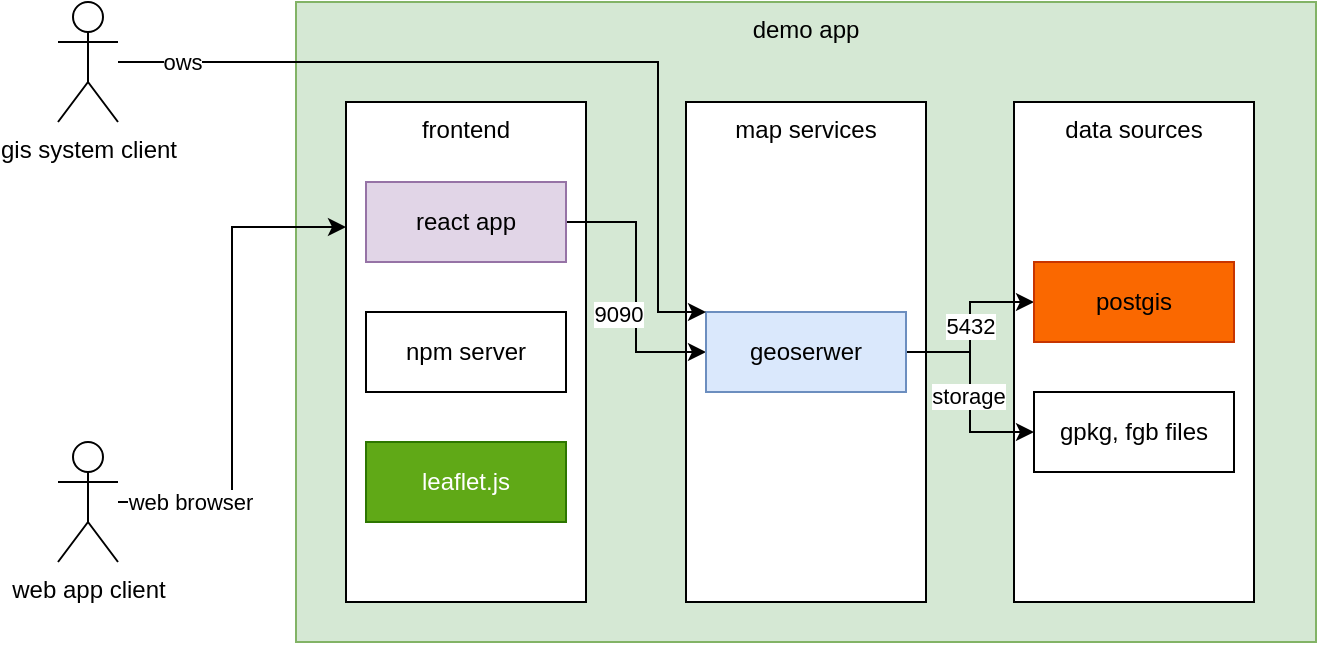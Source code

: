 <mxfile version="24.2.5" type="github">
  <diagram name="demo_app" id="lWILV54cWlS2tcR2En1p">
    <mxGraphModel dx="1002" dy="535" grid="1" gridSize="10" guides="1" tooltips="1" connect="1" arrows="1" fold="1" page="1" pageScale="1" pageWidth="827" pageHeight="1169" math="0" shadow="0">
      <root>
        <mxCell id="0" />
        <mxCell id="1" parent="0" />
        <mxCell id="HWoNVq9Y1wKRkqhW_M4x-11" value="demo app" style="rounded=0;whiteSpace=wrap;html=1;verticalAlign=top;fillColor=#d5e8d4;strokeColor=#82b366;" vertex="1" parent="1">
          <mxGeometry x="159" y="130" width="510" height="320" as="geometry" />
        </mxCell>
        <mxCell id="HWoNVq9Y1wKRkqhW_M4x-1" value="frontend" style="rounded=0;whiteSpace=wrap;html=1;verticalAlign=top;" vertex="1" parent="1">
          <mxGeometry x="184" y="180" width="120" height="250" as="geometry" />
        </mxCell>
        <mxCell id="HWoNVq9Y1wKRkqhW_M4x-2" value="map services" style="rounded=0;whiteSpace=wrap;html=1;verticalAlign=top;" vertex="1" parent="1">
          <mxGeometry x="354" y="180" width="120" height="250" as="geometry" />
        </mxCell>
        <mxCell id="HWoNVq9Y1wKRkqhW_M4x-3" value="data sources" style="rounded=0;whiteSpace=wrap;html=1;verticalAlign=top;" vertex="1" parent="1">
          <mxGeometry x="518" y="180" width="120" height="250" as="geometry" />
        </mxCell>
        <mxCell id="HWoNVq9Y1wKRkqhW_M4x-12" style="edgeStyle=orthogonalEdgeStyle;rounded=0;orthogonalLoop=1;jettySize=auto;html=1;entryX=0;entryY=0.5;entryDx=0;entryDy=0;" edge="1" parent="1" source="HWoNVq9Y1wKRkqhW_M4x-4" target="HWoNVq9Y1wKRkqhW_M4x-8">
          <mxGeometry relative="1" as="geometry" />
        </mxCell>
        <mxCell id="HWoNVq9Y1wKRkqhW_M4x-31" value="9090" style="edgeLabel;html=1;align=center;verticalAlign=middle;resizable=0;points=[];" vertex="1" connectable="0" parent="HWoNVq9Y1wKRkqhW_M4x-12">
          <mxGeometry x="-0.046" y="-1" relative="1" as="geometry">
            <mxPoint x="-8" y="16" as="offset" />
          </mxGeometry>
        </mxCell>
        <mxCell id="HWoNVq9Y1wKRkqhW_M4x-4" value="react app" style="rounded=0;whiteSpace=wrap;html=1;fillColor=#e1d5e7;strokeColor=#9673a6;" vertex="1" parent="1">
          <mxGeometry x="194" y="220" width="100" height="40" as="geometry" />
        </mxCell>
        <mxCell id="HWoNVq9Y1wKRkqhW_M4x-6" value="npm server" style="rounded=0;whiteSpace=wrap;html=1;" vertex="1" parent="1">
          <mxGeometry x="194" y="285" width="100" height="40" as="geometry" />
        </mxCell>
        <mxCell id="HWoNVq9Y1wKRkqhW_M4x-7" value="leaflet.js" style="rounded=0;whiteSpace=wrap;html=1;fillColor=#60a917;fontColor=#ffffff;strokeColor=#2D7600;" vertex="1" parent="1">
          <mxGeometry x="194" y="350" width="100" height="40" as="geometry" />
        </mxCell>
        <mxCell id="HWoNVq9Y1wKRkqhW_M4x-13" style="edgeStyle=orthogonalEdgeStyle;rounded=0;orthogonalLoop=1;jettySize=auto;html=1;entryX=0;entryY=0.5;entryDx=0;entryDy=0;" edge="1" parent="1" source="HWoNVq9Y1wKRkqhW_M4x-8" target="HWoNVq9Y1wKRkqhW_M4x-9">
          <mxGeometry relative="1" as="geometry" />
        </mxCell>
        <mxCell id="HWoNVq9Y1wKRkqhW_M4x-27" value="5432" style="edgeLabel;html=1;align=center;verticalAlign=middle;resizable=0;points=[];" vertex="1" connectable="0" parent="HWoNVq9Y1wKRkqhW_M4x-13">
          <mxGeometry x="0.025" relative="1" as="geometry">
            <mxPoint as="offset" />
          </mxGeometry>
        </mxCell>
        <mxCell id="HWoNVq9Y1wKRkqhW_M4x-14" style="edgeStyle=orthogonalEdgeStyle;rounded=0;orthogonalLoop=1;jettySize=auto;html=1;entryX=0;entryY=0.5;entryDx=0;entryDy=0;" edge="1" parent="1" source="HWoNVq9Y1wKRkqhW_M4x-8" target="HWoNVq9Y1wKRkqhW_M4x-10">
          <mxGeometry relative="1" as="geometry" />
        </mxCell>
        <mxCell id="HWoNVq9Y1wKRkqhW_M4x-28" value="storage" style="edgeLabel;html=1;align=center;verticalAlign=middle;resizable=0;points=[];" vertex="1" connectable="0" parent="HWoNVq9Y1wKRkqhW_M4x-14">
          <mxGeometry x="0.027" y="-1" relative="1" as="geometry">
            <mxPoint as="offset" />
          </mxGeometry>
        </mxCell>
        <mxCell id="HWoNVq9Y1wKRkqhW_M4x-8" value="geoserwer" style="rounded=0;whiteSpace=wrap;html=1;fillColor=#dae8fc;strokeColor=#6c8ebf;" vertex="1" parent="1">
          <mxGeometry x="364" y="285" width="100" height="40" as="geometry" />
        </mxCell>
        <mxCell id="HWoNVq9Y1wKRkqhW_M4x-9" value="postgis" style="rounded=0;whiteSpace=wrap;html=1;fillColor=#fa6800;fontColor=#000000;strokeColor=#C73500;" vertex="1" parent="1">
          <mxGeometry x="528" y="260" width="100" height="40" as="geometry" />
        </mxCell>
        <mxCell id="HWoNVq9Y1wKRkqhW_M4x-10" value="gpkg, fgb files" style="rounded=0;whiteSpace=wrap;html=1;" vertex="1" parent="1">
          <mxGeometry x="528" y="325" width="100" height="40" as="geometry" />
        </mxCell>
        <mxCell id="HWoNVq9Y1wKRkqhW_M4x-22" style="edgeStyle=orthogonalEdgeStyle;rounded=0;orthogonalLoop=1;jettySize=auto;html=1;entryX=0;entryY=0;entryDx=0;entryDy=0;" edge="1" parent="1" source="HWoNVq9Y1wKRkqhW_M4x-15" target="HWoNVq9Y1wKRkqhW_M4x-8">
          <mxGeometry relative="1" as="geometry">
            <Array as="points">
              <mxPoint x="340" y="160" />
              <mxPoint x="340" y="285" />
            </Array>
          </mxGeometry>
        </mxCell>
        <mxCell id="HWoNVq9Y1wKRkqhW_M4x-33" value="ows" style="edgeLabel;html=1;align=center;verticalAlign=middle;resizable=0;points=[];" vertex="1" connectable="0" parent="HWoNVq9Y1wKRkqhW_M4x-22">
          <mxGeometry x="-0.85" relative="1" as="geometry">
            <mxPoint as="offset" />
          </mxGeometry>
        </mxCell>
        <mxCell id="HWoNVq9Y1wKRkqhW_M4x-15" value="gis system client" style="shape=umlActor;verticalLabelPosition=bottom;verticalAlign=top;html=1;outlineConnect=0;" vertex="1" parent="1">
          <mxGeometry x="40" y="130" width="30" height="60" as="geometry" />
        </mxCell>
        <mxCell id="HWoNVq9Y1wKRkqhW_M4x-21" style="edgeStyle=orthogonalEdgeStyle;rounded=0;orthogonalLoop=1;jettySize=auto;html=1;entryX=0;entryY=0.25;entryDx=0;entryDy=0;" edge="1" parent="1" source="HWoNVq9Y1wKRkqhW_M4x-16" target="HWoNVq9Y1wKRkqhW_M4x-1">
          <mxGeometry relative="1" as="geometry" />
        </mxCell>
        <mxCell id="HWoNVq9Y1wKRkqhW_M4x-26" value="web browser" style="edgeLabel;html=1;align=center;verticalAlign=middle;resizable=0;points=[];" vertex="1" connectable="0" parent="HWoNVq9Y1wKRkqhW_M4x-21">
          <mxGeometry x="-0.78" y="-1" relative="1" as="geometry">
            <mxPoint x="8" y="-1" as="offset" />
          </mxGeometry>
        </mxCell>
        <mxCell id="HWoNVq9Y1wKRkqhW_M4x-16" value="web app client" style="shape=umlActor;verticalLabelPosition=bottom;verticalAlign=top;html=1;outlineConnect=0;" vertex="1" parent="1">
          <mxGeometry x="40" y="350" width="30" height="60" as="geometry" />
        </mxCell>
      </root>
    </mxGraphModel>
  </diagram>
</mxfile>
